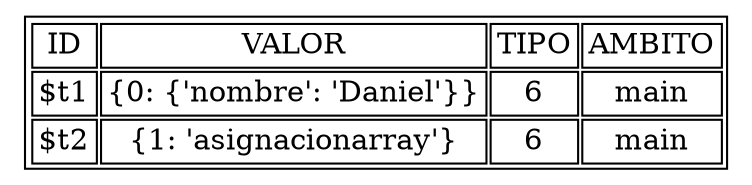 digraph H {
aHtmlTable [
shape=plaintext
label=<
<table border='1' cellborder='1'>
<tr>
<td>ID</td>
<td>VALOR</td>
<td>TIPO</td>
<td>AMBITO</td>
</tr>
<tr>
<td>$t1</td>
<td>{0: {'nombre': 'Daniel'}}</td>
<td>6</td>
<td>main</td>
</tr>
<tr>
<td>$t2</td>
<td>{1: 'asignacionarray'}</td>
<td>6</td>
<td>main</td>
</tr>
</table>
>];
}
digraph H {
aHtmlTable [
shape=plaintext
label=<
<table border='1' cellborder='1'>
<tr>
<td>ID</td>
<td>VALOR</td>
<td>TIPO</td>
<td>AMBITO</td>
</tr>
<tr>
<td>$t1</td>
<td>{0: {'nombre': 'Daniel'}}</td>
<td>6</td>
<td>main</td>
</tr>
<tr>
<td>$t2</td>
<td>{1: 'Daniel'}</td>
<td>6</td>
<td>main</td>
</tr>
</table>
>];
}
digraph H {
aHtmlTable [
shape=plaintext
label=<
<table border='1' cellborder='1'>
<tr>
<td>ID</td>
<td>VALOR</td>
<td>TIPO</td>
<td>AMBITO</td>
</tr>
<tr>
<td>$t1</td>
<td>{0: {'nombre': 'Daniel'}}</td>
<td>6</td>
<td>main</td>
</tr>
<tr>
<td>$t2</td>
<td>Daniel</td>
<td>2</td>
<td>main</td>
</tr>
</table>
>];
}

